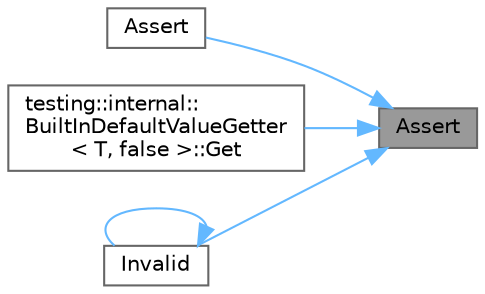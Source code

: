 digraph "Assert"
{
 // LATEX_PDF_SIZE
  bgcolor="transparent";
  edge [fontname=Helvetica,fontsize=10,labelfontname=Helvetica,labelfontsize=10];
  node [fontname=Helvetica,fontsize=10,shape=box,height=0.2,width=0.4];
  rankdir="RL";
  Node1 [id="Node000001",label="Assert",height=0.2,width=0.4,color="gray40", fillcolor="grey60", style="filled", fontcolor="black",tooltip=" "];
  Node1 -> Node2 [id="edge1_Node000001_Node000002",dir="back",color="steelblue1",style="solid",tooltip=" "];
  Node2 [id="Node000002",label="Assert",height=0.2,width=0.4,color="grey40", fillcolor="white", style="filled",URL="$namespacetesting_1_1internal.html#a52540afe9a2bcc7df775473022135428",tooltip=" "];
  Node1 -> Node3 [id="edge2_Node000001_Node000003",dir="back",color="steelblue1",style="solid",tooltip=" "];
  Node3 [id="Node000003",label="testing::internal::\lBuiltInDefaultValueGetter\l\< T, false \>::Get",height=0.2,width=0.4,color="grey40", fillcolor="white", style="filled",URL="$structtesting_1_1internal_1_1_built_in_default_value_getter_3_01_t_00_01false_01_4.html#ac25f6b4353c974f11a5e488a5cf8ee2a",tooltip=" "];
  Node1 -> Node4 [id="edge3_Node000001_Node000004",dir="back",color="steelblue1",style="solid",tooltip=" "];
  Node4 [id="Node000004",label="Invalid",height=0.2,width=0.4,color="grey40", fillcolor="white", style="filled",URL="$namespacetesting_1_1internal.html#a25082efc96292dcf361c0216e8648c2c",tooltip=" "];
  Node4 -> Node4 [id="edge4_Node000004_Node000004",dir="back",color="steelblue1",style="solid",tooltip=" "];
}
